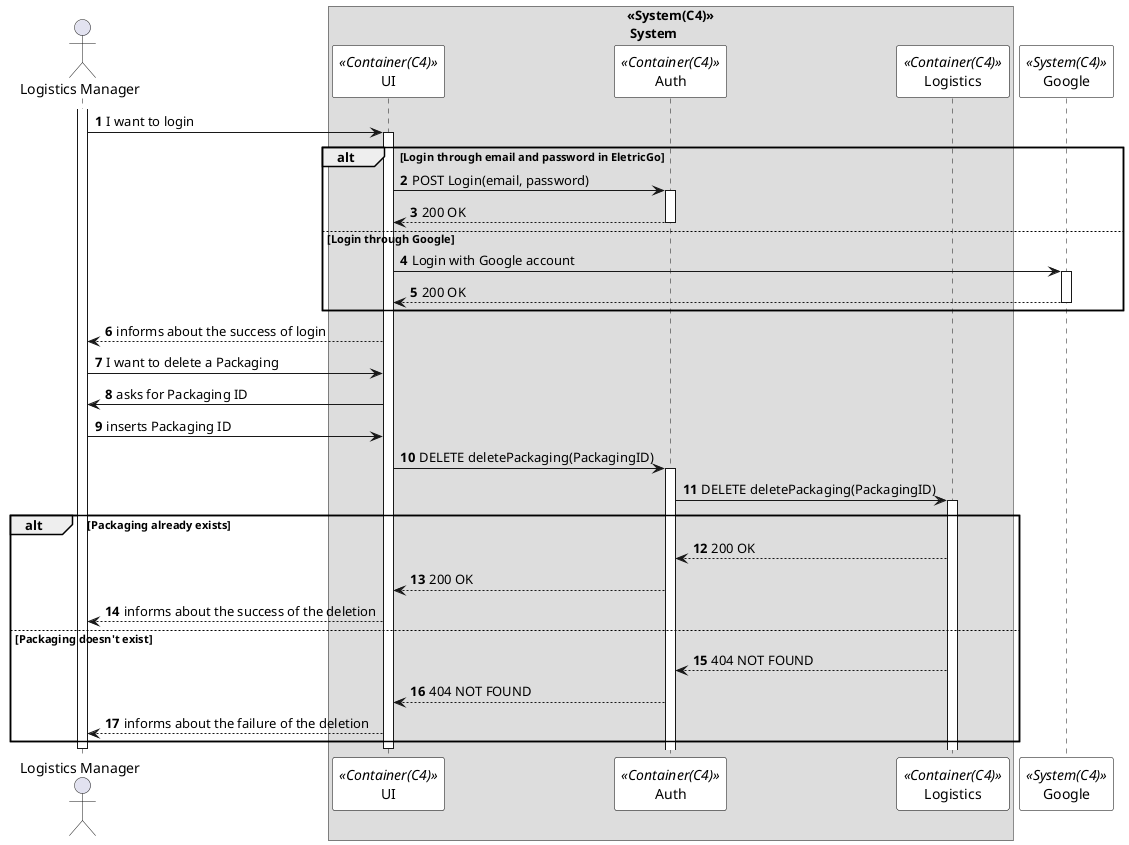 @startuml deletePackagingSD
autonumber

skinparam sequence {
ParticipantBorderColor black
ParticipantBackgroundColor white
}

actor "Logistics Manager" as manager
box "<<System(C4)>>\n System"
participant UI as UI <<Container(C4)>>
participant Auth as Auth <<Container(C4)>>
participant Logistics as Logistics <<Container(C4)>>
end box

participant Google as Google <<System(C4)>>
activate manager
manager->UI: I want to login
activate UI

alt Login through email and password in EletricGo

UI -> Auth: POST Login(email, password)
activate Auth

Auth --> UI: 200 OK
deactivate Auth

else Login through Google

UI -> Google: Login with Google account
activate Google
Google --> UI: 200 OK
deactivate Google

end



UI --> manager: informs about the success of login

manager -> UI: I want to delete a Packaging

UI -> manager: asks for Packaging ID

manager -> UI: inserts Packaging ID

UI -> Auth: DELETE deletePackaging(PackagingID)
activate Auth
Auth -> Logistics: DELETE deletePackaging(PackagingID)
activate Logistics

alt Packaging already exists

Logistics --> Auth: 200 OK
Auth --> UI: 200 OK
UI --> manager: informs about the success of the deletion

else Packaging doesn't exist

Logistics --> Auth: 404 NOT FOUND
Auth --> UI: 404 NOT FOUND
UI --> manager: informs about the failure of the deletion

end

deactivate UI
deactivate manager
@enduml